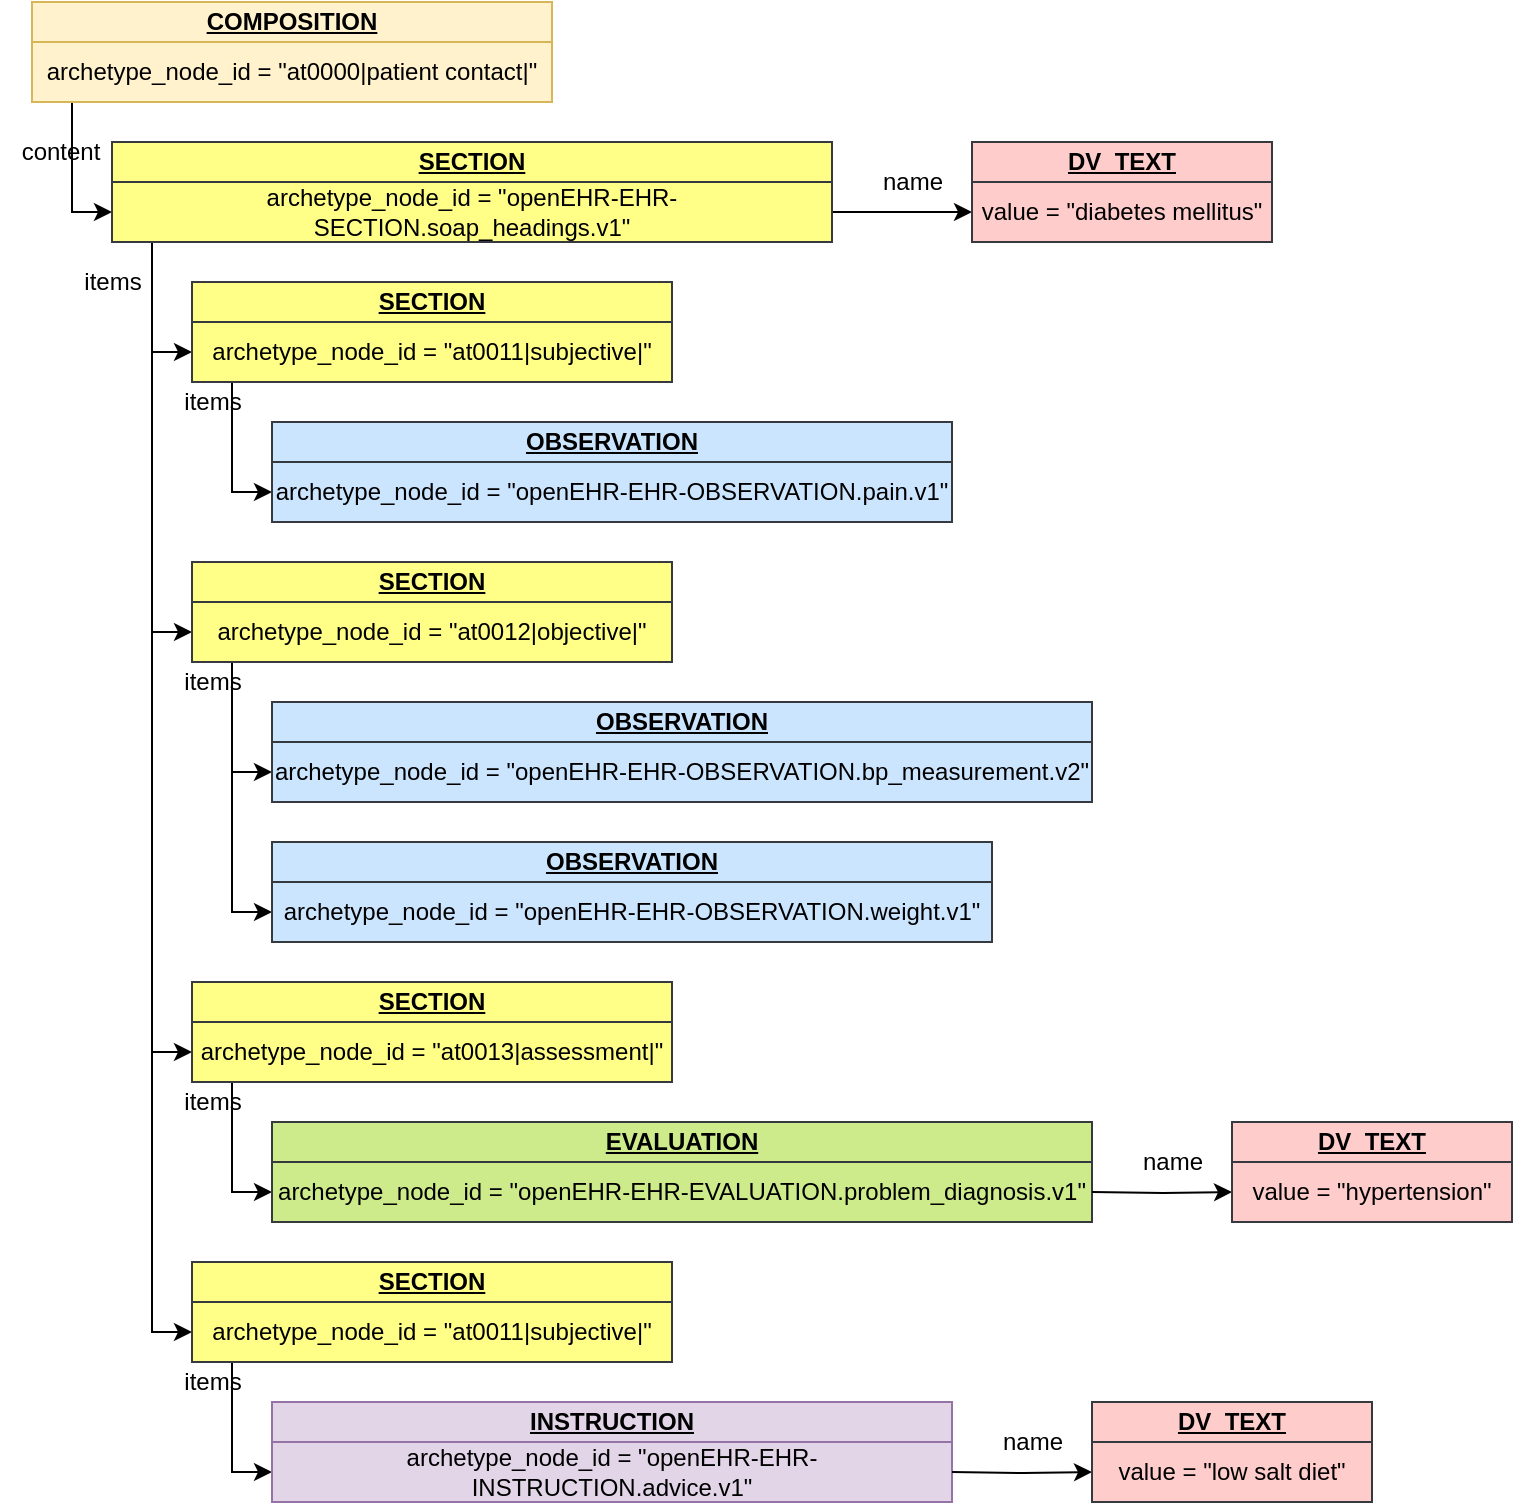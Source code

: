 <mxfile version="12.6.5" type="device"><diagram id="IZsqXgWf3rNtjtcpIrPu" name="Page-1"><mxGraphModel dx="1364" dy="816" grid="1" gridSize="10" guides="1" tooltips="1" connect="1" arrows="1" fold="1" page="1" pageScale="1" pageWidth="1169" pageHeight="827" math="0" shadow="0"><root><mxCell id="0"/><mxCell id="1" parent="0"/><mxCell id="RYYcTQA2EEbACDQmyyR5-1" value="&lt;u&gt;COMPOSITION&lt;/u&gt;" style="rounded=0;whiteSpace=wrap;html=1;fillColor=#fff2cc;strokeColor=#d6b656;fontStyle=1" vertex="1" parent="1"><mxGeometry x="40" y="40" width="260" height="20" as="geometry"/></mxCell><mxCell id="RYYcTQA2EEbACDQmyyR5-28" style="edgeStyle=orthogonalEdgeStyle;rounded=0;orthogonalLoop=1;jettySize=auto;html=1;entryX=0;entryY=0.5;entryDx=0;entryDy=0;" edge="1" parent="1" source="RYYcTQA2EEbACDQmyyR5-2" target="RYYcTQA2EEbACDQmyyR5-4"><mxGeometry relative="1" as="geometry"><Array as="points"><mxPoint x="60" y="145"/></Array></mxGeometry></mxCell><mxCell id="RYYcTQA2EEbACDQmyyR5-2" value="&lt;span style=&quot;font-weight: normal&quot;&gt;archetype_node_id = &quot;at0000|patient contact|&quot;&lt;/span&gt;" style="rounded=0;whiteSpace=wrap;html=1;fillColor=#fff2cc;strokeColor=#d6b656;fontStyle=1" vertex="1" parent="1"><mxGeometry x="40" y="60" width="260" height="30" as="geometry"/></mxCell><mxCell id="RYYcTQA2EEbACDQmyyR5-3" value="&lt;u&gt;SECTION&lt;/u&gt;" style="rounded=0;whiteSpace=wrap;html=1;fillColor=#ffff88;strokeColor=#36393d;fontStyle=1" vertex="1" parent="1"><mxGeometry x="80" y="110" width="360" height="20" as="geometry"/></mxCell><mxCell id="RYYcTQA2EEbACDQmyyR5-27" style="edgeStyle=orthogonalEdgeStyle;rounded=0;orthogonalLoop=1;jettySize=auto;html=1;" edge="1" parent="1" source="RYYcTQA2EEbACDQmyyR5-4" target="RYYcTQA2EEbACDQmyyR5-26"><mxGeometry relative="1" as="geometry"/></mxCell><mxCell id="RYYcTQA2EEbACDQmyyR5-29" style="edgeStyle=orthogonalEdgeStyle;rounded=0;orthogonalLoop=1;jettySize=auto;html=1;entryX=0;entryY=0.5;entryDx=0;entryDy=0;" edge="1" parent="1" source="RYYcTQA2EEbACDQmyyR5-4" target="RYYcTQA2EEbACDQmyyR5-6"><mxGeometry relative="1" as="geometry"><Array as="points"><mxPoint x="100" y="215"/></Array></mxGeometry></mxCell><mxCell id="RYYcTQA2EEbACDQmyyR5-31" style="edgeStyle=orthogonalEdgeStyle;rounded=0;orthogonalLoop=1;jettySize=auto;html=1;entryX=0;entryY=0.5;entryDx=0;entryDy=0;" edge="1" parent="1" source="RYYcTQA2EEbACDQmyyR5-4" target="RYYcTQA2EEbACDQmyyR5-10"><mxGeometry relative="1" as="geometry"><Array as="points"><mxPoint x="100" y="355"/></Array></mxGeometry></mxCell><mxCell id="RYYcTQA2EEbACDQmyyR5-32" style="edgeStyle=orthogonalEdgeStyle;rounded=0;orthogonalLoop=1;jettySize=auto;html=1;entryX=0;entryY=0.5;entryDx=0;entryDy=0;" edge="1" parent="1" source="RYYcTQA2EEbACDQmyyR5-4" target="RYYcTQA2EEbACDQmyyR5-12"><mxGeometry relative="1" as="geometry"><Array as="points"><mxPoint x="100" y="565"/></Array></mxGeometry></mxCell><mxCell id="RYYcTQA2EEbACDQmyyR5-33" style="edgeStyle=orthogonalEdgeStyle;rounded=0;orthogonalLoop=1;jettySize=auto;html=1;entryX=0;entryY=0.5;entryDx=0;entryDy=0;" edge="1" parent="1" source="RYYcTQA2EEbACDQmyyR5-4" target="RYYcTQA2EEbACDQmyyR5-20"><mxGeometry relative="1" as="geometry"><Array as="points"><mxPoint x="100" y="705"/></Array></mxGeometry></mxCell><mxCell id="RYYcTQA2EEbACDQmyyR5-4" value="&lt;span style=&quot;font-weight: normal&quot;&gt;archetype_node_id = &quot;openEHR-EHR-SECTION.soap_headings.v1&quot;&lt;/span&gt;" style="rounded=0;whiteSpace=wrap;html=1;fillColor=#ffff88;strokeColor=#36393d;fontStyle=1" vertex="1" parent="1"><mxGeometry x="80" y="130" width="360" height="30" as="geometry"/></mxCell><mxCell id="RYYcTQA2EEbACDQmyyR5-5" value="&lt;u&gt;SECTION&lt;/u&gt;" style="rounded=0;whiteSpace=wrap;html=1;fillColor=#ffff88;strokeColor=#36393d;fontStyle=1" vertex="1" parent="1"><mxGeometry x="120" y="180" width="240" height="20" as="geometry"/></mxCell><mxCell id="RYYcTQA2EEbACDQmyyR5-30" style="edgeStyle=orthogonalEdgeStyle;rounded=0;orthogonalLoop=1;jettySize=auto;html=1;entryX=0;entryY=0.5;entryDx=0;entryDy=0;" edge="1" parent="1" source="RYYcTQA2EEbACDQmyyR5-6" target="RYYcTQA2EEbACDQmyyR5-8"><mxGeometry relative="1" as="geometry"><Array as="points"><mxPoint x="140" y="285"/></Array></mxGeometry></mxCell><mxCell id="RYYcTQA2EEbACDQmyyR5-6" value="&lt;span style=&quot;font-weight: normal&quot;&gt;archetype_node_id = &quot;&lt;/span&gt;&lt;span style=&quot;font-weight: 400&quot;&gt;at0011|subjective|&lt;/span&gt;&lt;span style=&quot;font-weight: normal&quot;&gt;&quot;&lt;/span&gt;" style="rounded=0;whiteSpace=wrap;html=1;fillColor=#ffff88;strokeColor=#36393d;fontStyle=1" vertex="1" parent="1"><mxGeometry x="120" y="200" width="240" height="30" as="geometry"/></mxCell><mxCell id="RYYcTQA2EEbACDQmyyR5-7" value="&lt;u&gt;OBSERVATION&lt;/u&gt;" style="rounded=0;whiteSpace=wrap;html=1;fillColor=#cce5ff;strokeColor=#36393d;fontStyle=1" vertex="1" parent="1"><mxGeometry x="160" y="250" width="340" height="20" as="geometry"/></mxCell><mxCell id="RYYcTQA2EEbACDQmyyR5-8" value="&lt;span style=&quot;font-weight: normal&quot;&gt;archetype_node_id = &quot;&lt;/span&gt;&lt;span style=&quot;font-weight: 400&quot;&gt;openEHR-EHR-OBSERVATION.pain.v1&lt;/span&gt;&lt;span style=&quot;font-weight: normal&quot;&gt;&quot;&lt;/span&gt;" style="rounded=0;whiteSpace=wrap;html=1;fillColor=#cce5ff;strokeColor=#36393d;fontStyle=1" vertex="1" parent="1"><mxGeometry x="160" y="270" width="340" height="30" as="geometry"/></mxCell><mxCell id="RYYcTQA2EEbACDQmyyR5-9" value="&lt;u&gt;SECTION&lt;/u&gt;" style="rounded=0;whiteSpace=wrap;html=1;fillColor=#ffff88;strokeColor=#36393d;fontStyle=1" vertex="1" parent="1"><mxGeometry x="120" y="320" width="240" height="20" as="geometry"/></mxCell><mxCell id="RYYcTQA2EEbACDQmyyR5-34" style="edgeStyle=orthogonalEdgeStyle;rounded=0;orthogonalLoop=1;jettySize=auto;html=1;entryX=0;entryY=0.5;entryDx=0;entryDy=0;" edge="1" parent="1" source="RYYcTQA2EEbACDQmyyR5-10" target="RYYcTQA2EEbACDQmyyR5-16"><mxGeometry relative="1" as="geometry"><Array as="points"><mxPoint x="140" y="425"/></Array></mxGeometry></mxCell><mxCell id="RYYcTQA2EEbACDQmyyR5-35" style="edgeStyle=orthogonalEdgeStyle;rounded=0;orthogonalLoop=1;jettySize=auto;html=1;entryX=0;entryY=0.5;entryDx=0;entryDy=0;" edge="1" parent="1" source="RYYcTQA2EEbACDQmyyR5-10" target="RYYcTQA2EEbACDQmyyR5-18"><mxGeometry relative="1" as="geometry"><Array as="points"><mxPoint x="140" y="495"/></Array></mxGeometry></mxCell><mxCell id="RYYcTQA2EEbACDQmyyR5-10" value="&lt;span style=&quot;font-weight: normal&quot;&gt;archetype_node_id = &quot;&lt;/span&gt;&lt;span style=&quot;font-weight: 400&quot;&gt;at0012|objective|&lt;/span&gt;&lt;span style=&quot;font-weight: normal&quot;&gt;&quot;&lt;/span&gt;" style="rounded=0;whiteSpace=wrap;html=1;fillColor=#ffff88;strokeColor=#36393d;fontStyle=1" vertex="1" parent="1"><mxGeometry x="120" y="340" width="240" height="30" as="geometry"/></mxCell><mxCell id="RYYcTQA2EEbACDQmyyR5-11" value="&lt;u&gt;SECTION&lt;/u&gt;" style="rounded=0;whiteSpace=wrap;html=1;fillColor=#ffff88;strokeColor=#36393d;fontStyle=1" vertex="1" parent="1"><mxGeometry x="120" y="530" width="240" height="20" as="geometry"/></mxCell><mxCell id="RYYcTQA2EEbACDQmyyR5-36" style="edgeStyle=orthogonalEdgeStyle;rounded=0;orthogonalLoop=1;jettySize=auto;html=1;entryX=0;entryY=0.5;entryDx=0;entryDy=0;" edge="1" parent="1" source="RYYcTQA2EEbACDQmyyR5-12" target="RYYcTQA2EEbACDQmyyR5-14"><mxGeometry relative="1" as="geometry"><Array as="points"><mxPoint x="140" y="635"/></Array></mxGeometry></mxCell><mxCell id="RYYcTQA2EEbACDQmyyR5-12" value="&lt;span style=&quot;font-weight: normal&quot;&gt;archetype_node_id = &quot;&lt;/span&gt;&lt;span style=&quot;font-weight: 400&quot;&gt;at0013|assessment|&lt;/span&gt;&lt;span style=&quot;font-weight: normal&quot;&gt;&quot;&lt;/span&gt;" style="rounded=0;whiteSpace=wrap;html=1;fillColor=#ffff88;strokeColor=#36393d;fontStyle=1" vertex="1" parent="1"><mxGeometry x="120" y="550" width="240" height="30" as="geometry"/></mxCell><mxCell id="RYYcTQA2EEbACDQmyyR5-13" value="&lt;u&gt;EVALUATION&lt;/u&gt;" style="rounded=0;whiteSpace=wrap;html=1;fillColor=#cdeb8b;strokeColor=#36393d;fontStyle=1" vertex="1" parent="1"><mxGeometry x="160" y="600" width="410" height="20" as="geometry"/></mxCell><mxCell id="RYYcTQA2EEbACDQmyyR5-14" value="&lt;span style=&quot;font-weight: normal&quot;&gt;archetype_node_id = &quot;&lt;/span&gt;&lt;span style=&quot;font-weight: 400&quot;&gt;openEHR-EHR-EVALUATION.problem_diagnosis.v1&lt;/span&gt;&lt;span style=&quot;font-weight: normal&quot;&gt;&quot;&lt;/span&gt;" style="rounded=0;whiteSpace=wrap;html=1;fillColor=#cdeb8b;strokeColor=#36393d;fontStyle=1" vertex="1" parent="1"><mxGeometry x="160" y="620" width="410" height="30" as="geometry"/></mxCell><mxCell id="RYYcTQA2EEbACDQmyyR5-15" value="&lt;u&gt;OBSERVATION&lt;/u&gt;" style="rounded=0;whiteSpace=wrap;html=1;fillColor=#cce5ff;strokeColor=#36393d;fontStyle=1" vertex="1" parent="1"><mxGeometry x="160" y="390" width="410" height="20" as="geometry"/></mxCell><mxCell id="RYYcTQA2EEbACDQmyyR5-16" value="&lt;span style=&quot;font-weight: normal&quot;&gt;archetype_node_id = &quot;&lt;/span&gt;&lt;span style=&quot;font-weight: 400&quot;&gt;openEHR-EHR-OBSERVATION.bp_measurement.v2&lt;/span&gt;&lt;span style=&quot;font-weight: normal&quot;&gt;&quot;&lt;/span&gt;" style="rounded=0;whiteSpace=wrap;html=1;fillColor=#cce5ff;strokeColor=#36393d;fontStyle=1" vertex="1" parent="1"><mxGeometry x="160" y="410" width="410" height="30" as="geometry"/></mxCell><mxCell id="RYYcTQA2EEbACDQmyyR5-17" value="&lt;u&gt;OBSERVATION&lt;/u&gt;" style="rounded=0;whiteSpace=wrap;html=1;fillColor=#cce5ff;strokeColor=#36393d;fontStyle=1" vertex="1" parent="1"><mxGeometry x="160" y="460" width="360" height="20" as="geometry"/></mxCell><mxCell id="RYYcTQA2EEbACDQmyyR5-18" value="&lt;span style=&quot;font-weight: normal&quot;&gt;archetype_node_id = &quot;&lt;/span&gt;&lt;span style=&quot;font-weight: 400&quot;&gt;openEHR-EHR-OBSERVATION.weight.v1&lt;/span&gt;&lt;span style=&quot;font-weight: normal&quot;&gt;&quot;&lt;/span&gt;" style="rounded=0;whiteSpace=wrap;html=1;fillColor=#cce5ff;strokeColor=#36393d;fontStyle=1" vertex="1" parent="1"><mxGeometry x="160" y="480" width="360" height="30" as="geometry"/></mxCell><mxCell id="RYYcTQA2EEbACDQmyyR5-19" value="&lt;u&gt;SECTION&lt;/u&gt;" style="rounded=0;whiteSpace=wrap;html=1;fillColor=#ffff88;strokeColor=#36393d;fontStyle=1" vertex="1" parent="1"><mxGeometry x="120" y="670" width="240" height="20" as="geometry"/></mxCell><mxCell id="RYYcTQA2EEbACDQmyyR5-37" style="edgeStyle=orthogonalEdgeStyle;rounded=0;orthogonalLoop=1;jettySize=auto;html=1;entryX=0;entryY=0.5;entryDx=0;entryDy=0;" edge="1" parent="1" source="RYYcTQA2EEbACDQmyyR5-20" target="RYYcTQA2EEbACDQmyyR5-22"><mxGeometry relative="1" as="geometry"><Array as="points"><mxPoint x="140" y="775"/></Array></mxGeometry></mxCell><mxCell id="RYYcTQA2EEbACDQmyyR5-20" value="&lt;span style=&quot;font-weight: normal&quot;&gt;archetype_node_id = &quot;&lt;/span&gt;&lt;span style=&quot;font-weight: 400&quot;&gt;at0011|subjective|&lt;/span&gt;&lt;span style=&quot;font-weight: normal&quot;&gt;&quot;&lt;/span&gt;" style="rounded=0;whiteSpace=wrap;html=1;fillColor=#ffff88;strokeColor=#36393d;fontStyle=1" vertex="1" parent="1"><mxGeometry x="120" y="690" width="240" height="30" as="geometry"/></mxCell><mxCell id="RYYcTQA2EEbACDQmyyR5-21" value="&lt;u&gt;INSTRUCTION&lt;/u&gt;" style="rounded=0;whiteSpace=wrap;html=1;fillColor=#e1d5e7;strokeColor=#9673a6;fontStyle=1" vertex="1" parent="1"><mxGeometry x="160" y="740" width="340" height="20" as="geometry"/></mxCell><mxCell id="RYYcTQA2EEbACDQmyyR5-22" value="&lt;span style=&quot;font-weight: normal&quot;&gt;archetype_node_id = &quot;&lt;/span&gt;&lt;span style=&quot;font-weight: 400&quot;&gt;openEHR-EHR-INSTRUCTION.advice.v1&lt;/span&gt;&lt;span style=&quot;font-weight: normal&quot;&gt;&quot;&lt;/span&gt;" style="rounded=0;whiteSpace=wrap;html=1;fillColor=#e1d5e7;strokeColor=#9673a6;fontStyle=1" vertex="1" parent="1"><mxGeometry x="160" y="760" width="340" height="30" as="geometry"/></mxCell><mxCell id="RYYcTQA2EEbACDQmyyR5-25" value="&lt;u&gt;DV_TEXT&lt;/u&gt;" style="rounded=0;whiteSpace=wrap;html=1;fillColor=#ffcccc;strokeColor=#36393d;fontStyle=1" vertex="1" parent="1"><mxGeometry x="510" y="110" width="150" height="20" as="geometry"/></mxCell><mxCell id="RYYcTQA2EEbACDQmyyR5-26" value="&lt;span style=&quot;font-weight: normal&quot;&gt;value = &quot;diabetes mellitus&quot;&lt;/span&gt;" style="rounded=0;whiteSpace=wrap;html=1;fillColor=#ffcccc;strokeColor=#36393d;fontStyle=1" vertex="1" parent="1"><mxGeometry x="510" y="130" width="150" height="30" as="geometry"/></mxCell><mxCell id="RYYcTQA2EEbACDQmyyR5-38" value="content" style="text;html=1;align=center;verticalAlign=middle;resizable=0;points=[];autosize=1;" vertex="1" parent="1"><mxGeometry x="24" y="105" width="60" height="20" as="geometry"/></mxCell><mxCell id="RYYcTQA2EEbACDQmyyR5-39" value="items" style="text;html=1;align=center;verticalAlign=middle;resizable=0;points=[];autosize=1;" vertex="1" parent="1"><mxGeometry x="60" y="170" width="40" height="20" as="geometry"/></mxCell><mxCell id="RYYcTQA2EEbACDQmyyR5-40" value="items" style="text;html=1;align=center;verticalAlign=middle;resizable=0;points=[];autosize=1;" vertex="1" parent="1"><mxGeometry x="110" y="230" width="40" height="20" as="geometry"/></mxCell><mxCell id="RYYcTQA2EEbACDQmyyR5-41" value="items" style="text;html=1;align=center;verticalAlign=middle;resizable=0;points=[];autosize=1;" vertex="1" parent="1"><mxGeometry x="110" y="370" width="40" height="20" as="geometry"/></mxCell><mxCell id="RYYcTQA2EEbACDQmyyR5-42" value="items" style="text;html=1;align=center;verticalAlign=middle;resizable=0;points=[];autosize=1;" vertex="1" parent="1"><mxGeometry x="110" y="580" width="40" height="20" as="geometry"/></mxCell><mxCell id="RYYcTQA2EEbACDQmyyR5-43" value="items" style="text;html=1;align=center;verticalAlign=middle;resizable=0;points=[];autosize=1;" vertex="1" parent="1"><mxGeometry x="110" y="720" width="40" height="20" as="geometry"/></mxCell><mxCell id="RYYcTQA2EEbACDQmyyR5-44" value="name" style="text;html=1;align=center;verticalAlign=middle;resizable=0;points=[];autosize=1;" vertex="1" parent="1"><mxGeometry x="460" y="120" width="40" height="20" as="geometry"/></mxCell><mxCell id="RYYcTQA2EEbACDQmyyR5-46" style="edgeStyle=orthogonalEdgeStyle;rounded=0;orthogonalLoop=1;jettySize=auto;html=1;" edge="1" parent="1" target="RYYcTQA2EEbACDQmyyR5-48"><mxGeometry relative="1" as="geometry"><mxPoint x="570" y="635" as="sourcePoint"/></mxGeometry></mxCell><mxCell id="RYYcTQA2EEbACDQmyyR5-47" value="&lt;u&gt;DV_TEXT&lt;/u&gt;" style="rounded=0;whiteSpace=wrap;html=1;fillColor=#ffcccc;strokeColor=#36393d;fontStyle=1" vertex="1" parent="1"><mxGeometry x="640" y="600" width="140" height="20" as="geometry"/></mxCell><mxCell id="RYYcTQA2EEbACDQmyyR5-48" value="&lt;span style=&quot;font-weight: normal&quot;&gt;value = &quot;hypertension&quot;&lt;/span&gt;" style="rounded=0;whiteSpace=wrap;html=1;fillColor=#ffcccc;strokeColor=#36393d;fontStyle=1" vertex="1" parent="1"><mxGeometry x="640" y="620" width="140" height="30" as="geometry"/></mxCell><mxCell id="RYYcTQA2EEbACDQmyyR5-49" value="name" style="text;html=1;align=center;verticalAlign=middle;resizable=0;points=[];autosize=1;" vertex="1" parent="1"><mxGeometry x="590" y="610" width="40" height="20" as="geometry"/></mxCell><mxCell id="RYYcTQA2EEbACDQmyyR5-50" style="edgeStyle=orthogonalEdgeStyle;rounded=0;orthogonalLoop=1;jettySize=auto;html=1;" edge="1" parent="1" target="RYYcTQA2EEbACDQmyyR5-52"><mxGeometry relative="1" as="geometry"><mxPoint x="500" y="775" as="sourcePoint"/></mxGeometry></mxCell><mxCell id="RYYcTQA2EEbACDQmyyR5-51" value="&lt;u&gt;DV_TEXT&lt;/u&gt;" style="rounded=0;whiteSpace=wrap;html=1;fillColor=#ffcccc;strokeColor=#36393d;fontStyle=1" vertex="1" parent="1"><mxGeometry x="570" y="740" width="140" height="20" as="geometry"/></mxCell><mxCell id="RYYcTQA2EEbACDQmyyR5-52" value="&lt;span style=&quot;font-weight: normal&quot;&gt;value = &quot;low salt diet&quot;&lt;/span&gt;" style="rounded=0;whiteSpace=wrap;html=1;fillColor=#ffcccc;strokeColor=#36393d;fontStyle=1" vertex="1" parent="1"><mxGeometry x="570" y="760" width="140" height="30" as="geometry"/></mxCell><mxCell id="RYYcTQA2EEbACDQmyyR5-53" value="name" style="text;html=1;align=center;verticalAlign=middle;resizable=0;points=[];autosize=1;" vertex="1" parent="1"><mxGeometry x="520" y="750" width="40" height="20" as="geometry"/></mxCell></root></mxGraphModel></diagram></mxfile>